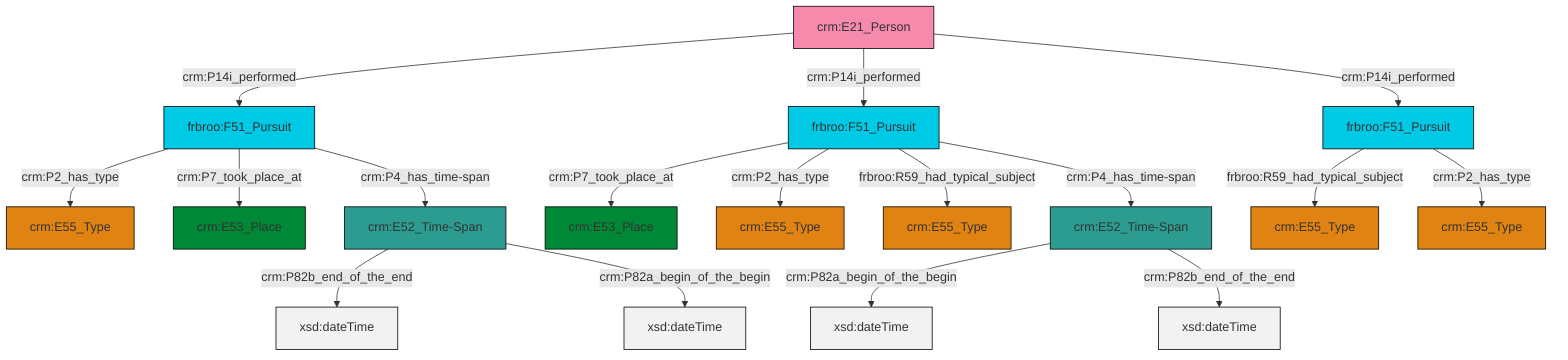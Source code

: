 graph TD
classDef Literal fill:#f2f2f2,stroke:#000000;
classDef CRM_Entity fill:#FFFFFF,stroke:#000000;
classDef Temporal_Entity fill:#00C9E6, stroke:#000000;
classDef Type fill:#E18312, stroke:#000000;
classDef Time-Span fill:#2C9C91, stroke:#000000;
classDef Appellation fill:#FFEB7F, stroke:#000000;
classDef Place fill:#008836, stroke:#000000;
classDef Persistent_Item fill:#B266B2, stroke:#000000;
classDef Conceptual_Object fill:#FFD700, stroke:#000000;
classDef Physical_Thing fill:#D2B48C, stroke:#000000;
classDef Actor fill:#f58aad, stroke:#000000;
classDef PC_Classes fill:#4ce600, stroke:#000000;
classDef Multi fill:#cccccc,stroke:#000000;

2["frbroo:F51_Pursuit"]:::Temporal_Entity -->|crm:P7_took_place_at| 3["crm:E53_Place"]:::Place
4["crm:E52_Time-Span"]:::Time-Span -->|crm:P82a_begin_of_the_begin| 5[xsd:dateTime]:::Literal
7["crm:E21_Person"]:::Actor -->|crm:P14i_performed| 0["frbroo:F51_Pursuit"]:::Temporal_Entity
0["frbroo:F51_Pursuit"]:::Temporal_Entity -->|crm:P2_has_type| 9["crm:E55_Type"]:::Type
2["frbroo:F51_Pursuit"]:::Temporal_Entity -->|crm:P2_has_type| 12["crm:E55_Type"]:::Type
15["frbroo:F51_Pursuit"]:::Temporal_Entity -->|frbroo:R59_had_typical_subject| 16["crm:E55_Type"]:::Type
0["frbroo:F51_Pursuit"]:::Temporal_Entity -->|crm:P7_took_place_at| 18["crm:E53_Place"]:::Place
19["crm:E52_Time-Span"]:::Time-Span -->|crm:P82b_end_of_the_end| 20[xsd:dateTime]:::Literal
7["crm:E21_Person"]:::Actor -->|crm:P14i_performed| 2["frbroo:F51_Pursuit"]:::Temporal_Entity
19["crm:E52_Time-Span"]:::Time-Span -->|crm:P82a_begin_of_the_begin| 25[xsd:dateTime]:::Literal
0["frbroo:F51_Pursuit"]:::Temporal_Entity -->|crm:P4_has_time-span| 19["crm:E52_Time-Span"]:::Time-Span
4["crm:E52_Time-Span"]:::Time-Span -->|crm:P82b_end_of_the_end| 31[xsd:dateTime]:::Literal
2["frbroo:F51_Pursuit"]:::Temporal_Entity -->|frbroo:R59_had_typical_subject| 28["crm:E55_Type"]:::Type
15["frbroo:F51_Pursuit"]:::Temporal_Entity -->|crm:P2_has_type| 23["crm:E55_Type"]:::Type
2["frbroo:F51_Pursuit"]:::Temporal_Entity -->|crm:P4_has_time-span| 4["crm:E52_Time-Span"]:::Time-Span
7["crm:E21_Person"]:::Actor -->|crm:P14i_performed| 15["frbroo:F51_Pursuit"]:::Temporal_Entity